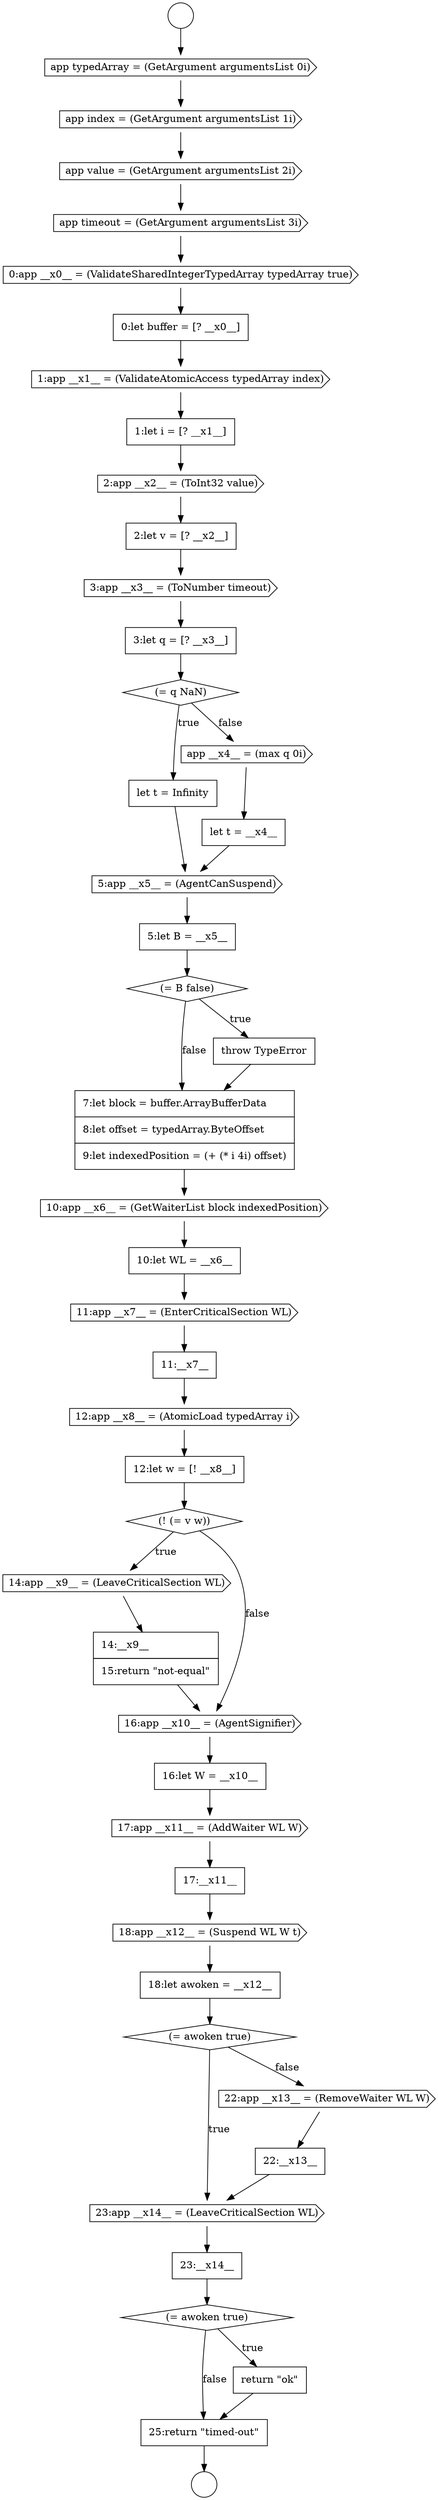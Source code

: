 digraph {
  node16745 [shape=cds, label=<<font color="black">17:app __x11__ = (AddWaiter WL W)</font>> color="black" fillcolor="white" style=filled]
  node16712 [shape=circle label=" " color="black" fillcolor="white" style=filled]
  node16736 [shape=cds, label=<<font color="black">11:app __x7__ = (EnterCriticalSection WL)</font>> color="black" fillcolor="white" style=filled]
  node16719 [shape=cds, label=<<font color="black">1:app __x1__ = (ValidateAtomicAccess typedArray index)</font>> color="black" fillcolor="white" style=filled]
  node16715 [shape=cds, label=<<font color="black">app value = (GetArgument argumentsList 2i)</font>> color="black" fillcolor="white" style=filled]
  node16754 [shape=diamond, label=<<font color="black">(= awoken true)</font>> color="black" fillcolor="white" style=filled]
  node16746 [shape=none, margin=0, label=<<font color="black">
    <table border="0" cellborder="1" cellspacing="0" cellpadding="10">
      <tr><td align="left">17:__x11__</td></tr>
    </table>
  </font>> color="black" fillcolor="white" style=filled]
  node16728 [shape=none, margin=0, label=<<font color="black">
    <table border="0" cellborder="1" cellspacing="0" cellpadding="10">
      <tr><td align="left">let t = __x4__</td></tr>
    </table>
  </font>> color="black" fillcolor="white" style=filled]
  node16756 [shape=none, margin=0, label=<<font color="black">
    <table border="0" cellborder="1" cellspacing="0" cellpadding="10">
      <tr><td align="left">25:return &quot;timed-out&quot;</td></tr>
    </table>
  </font>> color="black" fillcolor="white" style=filled]
  node16713 [shape=cds, label=<<font color="black">app typedArray = (GetArgument argumentsList 0i)</font>> color="black" fillcolor="white" style=filled]
  node16730 [shape=none, margin=0, label=<<font color="black">
    <table border="0" cellborder="1" cellspacing="0" cellpadding="10">
      <tr><td align="left">5:let B = __x5__</td></tr>
    </table>
  </font>> color="black" fillcolor="white" style=filled]
  node16752 [shape=cds, label=<<font color="black">23:app __x14__ = (LeaveCriticalSection WL)</font>> color="black" fillcolor="white" style=filled]
  node16733 [shape=none, margin=0, label=<<font color="black">
    <table border="0" cellborder="1" cellspacing="0" cellpadding="10">
      <tr><td align="left">7:let block = buffer.ArrayBufferData</td></tr>
      <tr><td align="left">8:let offset = typedArray.ByteOffset</td></tr>
      <tr><td align="left">9:let indexedPosition = (+ (* i 4i) offset)</td></tr>
    </table>
  </font>> color="black" fillcolor="white" style=filled]
  node16720 [shape=none, margin=0, label=<<font color="black">
    <table border="0" cellborder="1" cellspacing="0" cellpadding="10">
      <tr><td align="left">1:let i = [? __x1__]</td></tr>
    </table>
  </font>> color="black" fillcolor="white" style=filled]
  node16721 [shape=cds, label=<<font color="black">2:app __x2__ = (ToInt32 value)</font>> color="black" fillcolor="white" style=filled]
  node16740 [shape=diamond, label=<<font color="black">(! (= v w))</font>> color="black" fillcolor="white" style=filled]
  node16716 [shape=cds, label=<<font color="black">app timeout = (GetArgument argumentsList 3i)</font>> color="black" fillcolor="white" style=filled]
  node16744 [shape=none, margin=0, label=<<font color="black">
    <table border="0" cellborder="1" cellspacing="0" cellpadding="10">
      <tr><td align="left">16:let W = __x10__</td></tr>
    </table>
  </font>> color="black" fillcolor="white" style=filled]
  node16753 [shape=none, margin=0, label=<<font color="black">
    <table border="0" cellborder="1" cellspacing="0" cellpadding="10">
      <tr><td align="left">23:__x14__</td></tr>
    </table>
  </font>> color="black" fillcolor="white" style=filled]
  node16725 [shape=diamond, label=<<font color="black">(= q NaN)</font>> color="black" fillcolor="white" style=filled]
  node16729 [shape=cds, label=<<font color="black">5:app __x5__ = (AgentCanSuspend)</font>> color="black" fillcolor="white" style=filled]
  node16751 [shape=none, margin=0, label=<<font color="black">
    <table border="0" cellborder="1" cellspacing="0" cellpadding="10">
      <tr><td align="left">22:__x13__</td></tr>
    </table>
  </font>> color="black" fillcolor="white" style=filled]
  node16748 [shape=none, margin=0, label=<<font color="black">
    <table border="0" cellborder="1" cellspacing="0" cellpadding="10">
      <tr><td align="left">18:let awoken = __x12__</td></tr>
    </table>
  </font>> color="black" fillcolor="white" style=filled]
  node16722 [shape=none, margin=0, label=<<font color="black">
    <table border="0" cellborder="1" cellspacing="0" cellpadding="10">
      <tr><td align="left">2:let v = [? __x2__]</td></tr>
    </table>
  </font>> color="black" fillcolor="white" style=filled]
  node16741 [shape=cds, label=<<font color="black">14:app __x9__ = (LeaveCriticalSection WL)</font>> color="black" fillcolor="white" style=filled]
  node16737 [shape=none, margin=0, label=<<font color="black">
    <table border="0" cellborder="1" cellspacing="0" cellpadding="10">
      <tr><td align="left">11:__x7__</td></tr>
    </table>
  </font>> color="black" fillcolor="white" style=filled]
  node16747 [shape=cds, label=<<font color="black">18:app __x12__ = (Suspend WL W t)</font>> color="black" fillcolor="white" style=filled]
  node16726 [shape=none, margin=0, label=<<font color="black">
    <table border="0" cellborder="1" cellspacing="0" cellpadding="10">
      <tr><td align="left">let t = Infinity</td></tr>
    </table>
  </font>> color="black" fillcolor="white" style=filled]
  node16750 [shape=cds, label=<<font color="black">22:app __x13__ = (RemoveWaiter WL W)</font>> color="black" fillcolor="white" style=filled]
  node16723 [shape=cds, label=<<font color="black">3:app __x3__ = (ToNumber timeout)</font>> color="black" fillcolor="white" style=filled]
  node16718 [shape=none, margin=0, label=<<font color="black">
    <table border="0" cellborder="1" cellspacing="0" cellpadding="10">
      <tr><td align="left">0:let buffer = [? __x0__]</td></tr>
    </table>
  </font>> color="black" fillcolor="white" style=filled]
  node16735 [shape=none, margin=0, label=<<font color="black">
    <table border="0" cellborder="1" cellspacing="0" cellpadding="10">
      <tr><td align="left">10:let WL = __x6__</td></tr>
    </table>
  </font>> color="black" fillcolor="white" style=filled]
  node16732 [shape=none, margin=0, label=<<font color="black">
    <table border="0" cellborder="1" cellspacing="0" cellpadding="10">
      <tr><td align="left">throw TypeError</td></tr>
    </table>
  </font>> color="black" fillcolor="white" style=filled]
  node16731 [shape=diamond, label=<<font color="black">(= B false)</font>> color="black" fillcolor="white" style=filled]
  node16742 [shape=none, margin=0, label=<<font color="black">
    <table border="0" cellborder="1" cellspacing="0" cellpadding="10">
      <tr><td align="left">14:__x9__</td></tr>
      <tr><td align="left">15:return &quot;not-equal&quot;</td></tr>
    </table>
  </font>> color="black" fillcolor="white" style=filled]
  node16755 [shape=none, margin=0, label=<<font color="black">
    <table border="0" cellborder="1" cellspacing="0" cellpadding="10">
      <tr><td align="left">return &quot;ok&quot;</td></tr>
    </table>
  </font>> color="black" fillcolor="white" style=filled]
  node16738 [shape=cds, label=<<font color="black">12:app __x8__ = (AtomicLoad typedArray i)</font>> color="black" fillcolor="white" style=filled]
  node16727 [shape=cds, label=<<font color="black">app __x4__ = (max q 0i)</font>> color="black" fillcolor="white" style=filled]
  node16714 [shape=cds, label=<<font color="black">app index = (GetArgument argumentsList 1i)</font>> color="black" fillcolor="white" style=filled]
  node16749 [shape=diamond, label=<<font color="black">(= awoken true)</font>> color="black" fillcolor="white" style=filled]
  node16739 [shape=none, margin=0, label=<<font color="black">
    <table border="0" cellborder="1" cellspacing="0" cellpadding="10">
      <tr><td align="left">12:let w = [! __x8__]</td></tr>
    </table>
  </font>> color="black" fillcolor="white" style=filled]
  node16734 [shape=cds, label=<<font color="black">10:app __x6__ = (GetWaiterList block indexedPosition)</font>> color="black" fillcolor="white" style=filled]
  node16717 [shape=cds, label=<<font color="black">0:app __x0__ = (ValidateSharedIntegerTypedArray typedArray true)</font>> color="black" fillcolor="white" style=filled]
  node16711 [shape=circle label=" " color="black" fillcolor="white" style=filled]
  node16743 [shape=cds, label=<<font color="black">16:app __x10__ = (AgentSignifier)</font>> color="black" fillcolor="white" style=filled]
  node16724 [shape=none, margin=0, label=<<font color="black">
    <table border="0" cellborder="1" cellspacing="0" cellpadding="10">
      <tr><td align="left">3:let q = [? __x3__]</td></tr>
    </table>
  </font>> color="black" fillcolor="white" style=filled]
  node16754 -> node16755 [label=<<font color="black">true</font>> color="black"]
  node16754 -> node16756 [label=<<font color="black">false</font>> color="black"]
  node16721 -> node16722 [ color="black"]
  node16726 -> node16729 [ color="black"]
  node16739 -> node16740 [ color="black"]
  node16742 -> node16743 [ color="black"]
  node16736 -> node16737 [ color="black"]
  node16735 -> node16736 [ color="black"]
  node16717 -> node16718 [ color="black"]
  node16730 -> node16731 [ color="black"]
  node16741 -> node16742 [ color="black"]
  node16738 -> node16739 [ color="black"]
  node16752 -> node16753 [ color="black"]
  node16740 -> node16741 [label=<<font color="black">true</font>> color="black"]
  node16740 -> node16743 [label=<<font color="black">false</font>> color="black"]
  node16723 -> node16724 [ color="black"]
  node16722 -> node16723 [ color="black"]
  node16753 -> node16754 [ color="black"]
  node16720 -> node16721 [ color="black"]
  node16744 -> node16745 [ color="black"]
  node16737 -> node16738 [ color="black"]
  node16743 -> node16744 [ color="black"]
  node16745 -> node16746 [ color="black"]
  node16715 -> node16716 [ color="black"]
  node16711 -> node16713 [ color="black"]
  node16718 -> node16719 [ color="black"]
  node16755 -> node16756 [ color="black"]
  node16746 -> node16747 [ color="black"]
  node16716 -> node16717 [ color="black"]
  node16724 -> node16725 [ color="black"]
  node16734 -> node16735 [ color="black"]
  node16751 -> node16752 [ color="black"]
  node16748 -> node16749 [ color="black"]
  node16756 -> node16712 [ color="black"]
  node16747 -> node16748 [ color="black"]
  node16733 -> node16734 [ color="black"]
  node16725 -> node16726 [label=<<font color="black">true</font>> color="black"]
  node16725 -> node16727 [label=<<font color="black">false</font>> color="black"]
  node16729 -> node16730 [ color="black"]
  node16750 -> node16751 [ color="black"]
  node16731 -> node16732 [label=<<font color="black">true</font>> color="black"]
  node16731 -> node16733 [label=<<font color="black">false</font>> color="black"]
  node16749 -> node16752 [label=<<font color="black">true</font>> color="black"]
  node16749 -> node16750 [label=<<font color="black">false</font>> color="black"]
  node16727 -> node16728 [ color="black"]
  node16714 -> node16715 [ color="black"]
  node16728 -> node16729 [ color="black"]
  node16713 -> node16714 [ color="black"]
  node16719 -> node16720 [ color="black"]
  node16732 -> node16733 [ color="black"]
}
